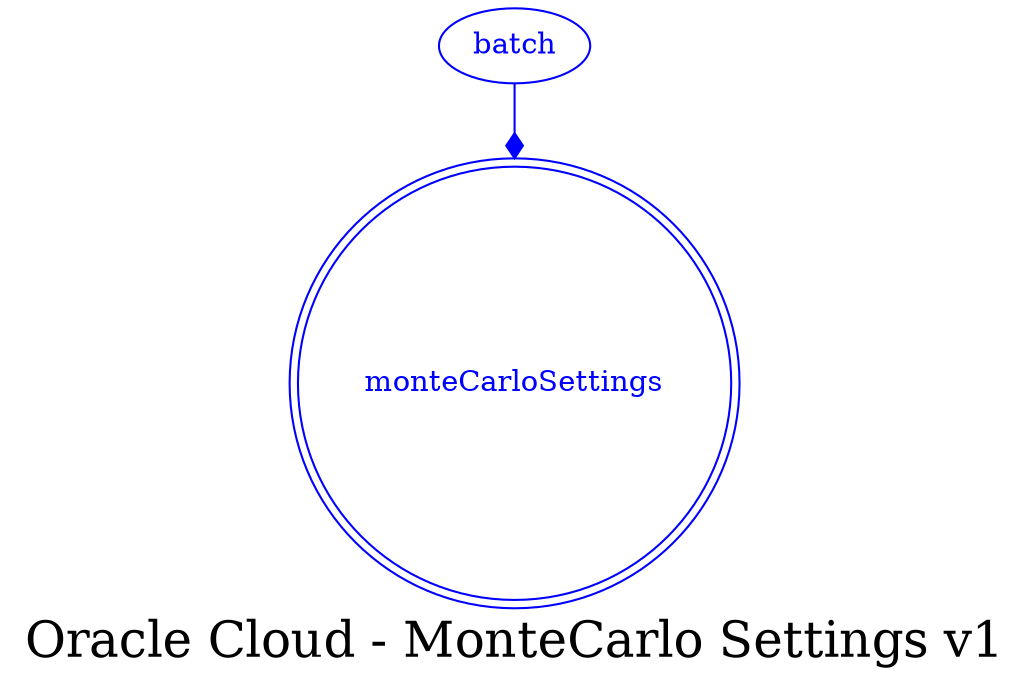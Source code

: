digraph LexiconGraph {
graph[label="Oracle Cloud - MonteCarlo Settings v1", fontsize=24]
splines=true
"monteCarloSettings" [color=blue, fontcolor=blue, shape=doublecircle]
"batch" -> "monteCarloSettings" [color=blue, fontcolor=blue, arrowhead=diamond, arrowtail=none]
"batch" [color=blue, fontcolor=blue, shape=ellipse]
}
